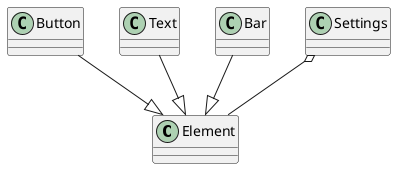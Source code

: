 ﻿@startuml Unity Minecraft UI

class Element
{

}

Button --|> Element
class Button
{

}

Text --|> Element
class Text
{

}

Bar --|> Element
class Bar
{

}

Settings o-- Element
class Settings
{

}